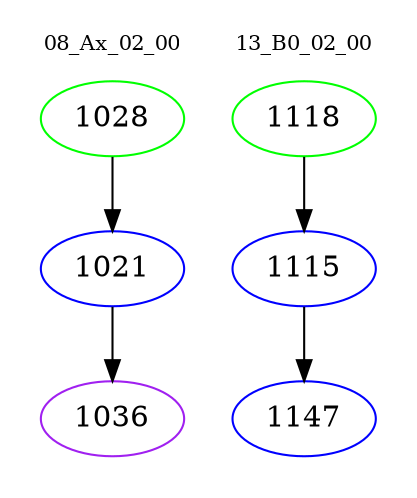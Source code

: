 digraph{
subgraph cluster_0 {
color = white
label = "08_Ax_02_00";
fontsize=10;
T0_1028 [label="1028", color="green"]
T0_1028 -> T0_1021 [color="black"]
T0_1021 [label="1021", color="blue"]
T0_1021 -> T0_1036 [color="black"]
T0_1036 [label="1036", color="purple"]
}
subgraph cluster_1 {
color = white
label = "13_B0_02_00";
fontsize=10;
T1_1118 [label="1118", color="green"]
T1_1118 -> T1_1115 [color="black"]
T1_1115 [label="1115", color="blue"]
T1_1115 -> T1_1147 [color="black"]
T1_1147 [label="1147", color="blue"]
}
}

